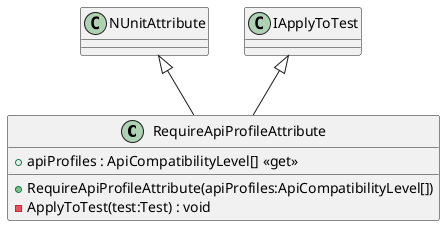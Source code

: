 @startuml
class RequireApiProfileAttribute {
    + apiProfiles : ApiCompatibilityLevel[] <<get>>
    + RequireApiProfileAttribute(apiProfiles:ApiCompatibilityLevel[])
    - ApplyToTest(test:Test) : void
}
NUnitAttribute <|-- RequireApiProfileAttribute
IApplyToTest <|-- RequireApiProfileAttribute
@enduml
